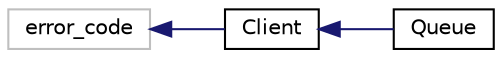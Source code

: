 digraph "Graphical Class Hierarchy"
{
 // LATEX_PDF_SIZE
  edge [fontname="Helvetica",fontsize="10",labelfontname="Helvetica",labelfontsize="10"];
  node [fontname="Helvetica",fontsize="10",shape=record];
  rankdir="LR";
  Node7 [label="error_code",height=0.2,width=0.4,color="grey75", fillcolor="white", style="filled",tooltip=" "];
  Node7 -> Node0 [dir="back",color="midnightblue",fontsize="10",style="solid",fontname="Helvetica"];
  Node0 [label="Client",height=0.2,width=0.4,color="black", fillcolor="white", style="filled",URL="$class_client.html",tooltip="classe representant le client"];
  Node0 -> Node1 [dir="back",color="midnightblue",fontsize="10",style="solid",fontname="Helvetica"];
  Node1 [label="Queue",height=0.2,width=0.4,color="black", fillcolor="white", style="filled",URL="$class_queue.html",tooltip="classe representant la file d'attente de la banque"];
}
